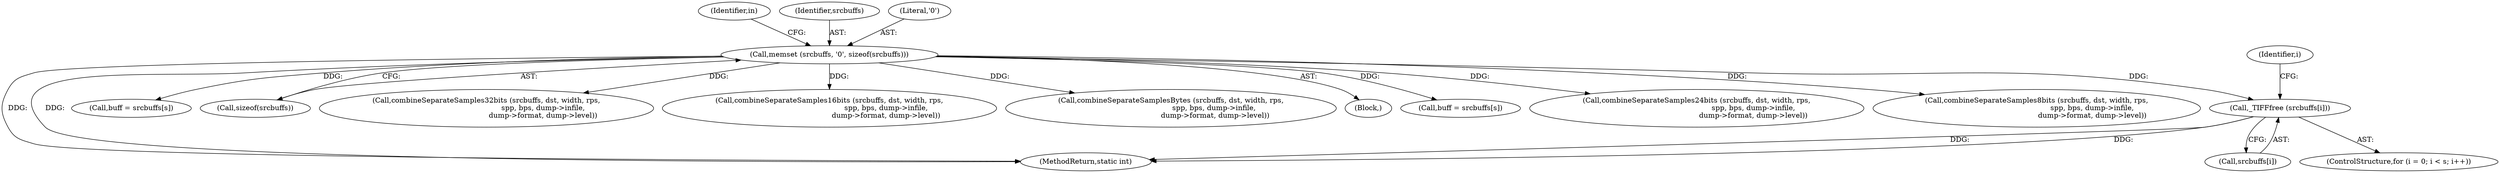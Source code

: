 digraph "0_libtiff_43c0b81a818640429317c80fea1e66771e85024b#diff-c8b4b355f9b5c06d585b23138e1c185f_1@API" {
"1000334" [label="(Call,_TIFFfree (srcbuffs[i]))"];
"1000167" [label="(Call,memset (srcbuffs, '\0', sizeof(srcbuffs)))"];
"1000173" [label="(Identifier,in)"];
"1000325" [label="(ControlStructure,for (i = 0; i < s; i++))"];
"1000632" [label="(MethodReturn,static int)"];
"1000376" [label="(Call,buff = srcbuffs[s])"];
"1000333" [label="(Identifier,i)"];
"1000334" [label="(Call,_TIFFfree (srcbuffs[i]))"];
"1000170" [label="(Call,sizeof(srcbuffs))"];
"1000555" [label="(Call,combineSeparateSamples32bits (srcbuffs, dst, width, rps,\n                                                  spp, bps, dump->infile,\n                                                  dump->format, dump->level))"];
"1000503" [label="(Call,combineSeparateSamples16bits (srcbuffs, dst, width, rps,\n                                                  spp, bps, dump->infile,\n                                                  dump->format, dump->level))"];
"1000335" [label="(Call,srcbuffs[i])"];
"1000451" [label="(Call,combineSeparateSamplesBytes (srcbuffs, dst, width, rps,\n                                       spp, bps, dump->infile, \n                                       dump->format, dump->level))"];
"1000110" [label="(Block,)"];
"1000619" [label="(Call,buff = srcbuffs[s])"];
"1000167" [label="(Call,memset (srcbuffs, '\0', sizeof(srcbuffs)))"];
"1000168" [label="(Identifier,srcbuffs)"];
"1000169" [label="(Literal,'\0')"];
"1000527" [label="(Call,combineSeparateSamples24bits (srcbuffs, dst, width, rps,\n                                                  spp, bps, dump->infile,\n                                                  dump->format, dump->level))"];
"1000479" [label="(Call,combineSeparateSamples8bits (srcbuffs, dst, width, rps,\n                                                 spp, bps, dump->infile,\n                                                 dump->format, dump->level))"];
"1000334" -> "1000325"  [label="AST: "];
"1000334" -> "1000335"  [label="CFG: "];
"1000335" -> "1000334"  [label="AST: "];
"1000333" -> "1000334"  [label="CFG: "];
"1000334" -> "1000632"  [label="DDG: "];
"1000334" -> "1000632"  [label="DDG: "];
"1000167" -> "1000334"  [label="DDG: "];
"1000167" -> "1000110"  [label="AST: "];
"1000167" -> "1000170"  [label="CFG: "];
"1000168" -> "1000167"  [label="AST: "];
"1000169" -> "1000167"  [label="AST: "];
"1000170" -> "1000167"  [label="AST: "];
"1000173" -> "1000167"  [label="CFG: "];
"1000167" -> "1000632"  [label="DDG: "];
"1000167" -> "1000632"  [label="DDG: "];
"1000167" -> "1000376"  [label="DDG: "];
"1000167" -> "1000451"  [label="DDG: "];
"1000167" -> "1000479"  [label="DDG: "];
"1000167" -> "1000503"  [label="DDG: "];
"1000167" -> "1000527"  [label="DDG: "];
"1000167" -> "1000555"  [label="DDG: "];
"1000167" -> "1000619"  [label="DDG: "];
}
